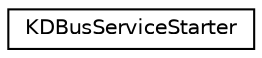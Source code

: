 digraph "Graphical Class Hierarchy"
{
  edge [fontname="Helvetica",fontsize="10",labelfontname="Helvetica",labelfontsize="10"];
  node [fontname="Helvetica",fontsize="10",shape=record];
  rankdir="LR";
  Node0 [label="KDBusServiceStarter",height=0.2,width=0.4,color="black", fillcolor="white", style="filled",URL="$classKDBusServiceStarter.html",tooltip="A generic DBUS service starter, using KServiceTypeTrader. "];
}
